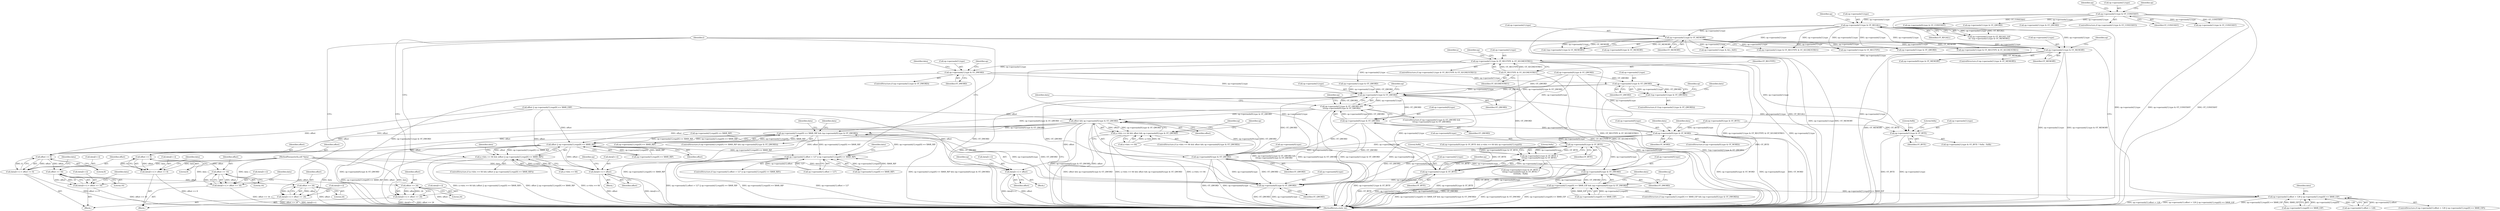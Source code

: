 digraph "0_radare2_f17bfd9f1da05f30f23a4dd05e9d2363e1406948@pointer" {
"1002411" [label="(Call,op->operands[1].type & OT_DWORD)"];
"1002255" [label="(Call,op->operands[1].type & OT_REGTYPE & OT_SEGMENTREG)"];
"1001988" [label="(Call,op->operands[1].type & OT_MEMORY)"];
"1001264" [label="(Call,op->operands[1].type & OT_MEMORY)"];
"1001254" [label="(Call,op->operands[1].type & OT_REGALL)"];
"1000132" [label="(Call,op->operands[1].type & OT_CONSTANT)"];
"1002263" [label="(Call,OT_REGTYPE & OT_SEGMENTREG)"];
"1002430" [label="(Call,op->operands[1].type & OT_QWORD)"];
"1002429" [label="(Call,!(op->operands[1].type & OT_QWORD))"];
"1002448" [label="(Call,op->operands[1].type & OT_QWORD)"];
"1002447" [label="(Call,op->operands[1].type & OT_QWORD &&\n\t\t\t\top->operands[0].type & OT_QWORD)"];
"1002869" [label="(Call,offset && op->operands[0].type & OT_QWORD)"];
"1002863" [label="(Call,a->bits == 64 && offset && op->operands[0].type & OT_QWORD)"];
"1003004" [label="(Call,op->operands[1].regs[0] == X86R_RIP && (op->operands[0].type & OT_QWORD))"];
"1003147" [label="(Call,offset || op->operands[1].regs[0] == X86R_RIP)"];
"1003141" [label="(Call,a->bits == 64 && (offset || op->operands[1].regs[0] == X86R_RIP))"];
"1003161" [label="(Call,data[l++] = offset)"];
"1003168" [label="(Call,op->operands[1].offset > 127 || op->operands[1].regs[0] == X86R_RIP)"];
"1003195" [label="(Call,offset >> 8)"];
"1003190" [label="(Call,data[l++] = offset >> 8)"];
"1003203" [label="(Call,offset >> 16)"];
"1003198" [label="(Call,data[l++] = offset >> 16)"];
"1003211" [label="(Call,offset >> 24)"];
"1003206" [label="(Call,data[l++] = offset >> 24)"];
"1003086" [label="(Call,data[l++] = offset)"];
"1003120" [label="(Call,offset >> 8)"];
"1003115" [label="(Call,data[l++] = offset >> 8)"];
"1003128" [label="(Call,offset >> 16)"];
"1003123" [label="(Call,data[l++] = offset >> 16)"];
"1003136" [label="(Call,offset >> 24)"];
"1003131" [label="(Call,data[l++] = offset >> 24)"];
"1002457" [label="(Call,op->operands[0].type & OT_QWORD)"];
"1002474" [label="(Call,op->operands[0].type & OT_WORD)"];
"1002525" [label="(Call,op->operands[0].type & OT_BYTE)"];
"1002515" [label="(Call,op->operands[1].type & OT_BYTE ||\n\t\t\t\top->operands[0].type & OT_BYTE)"];
"1002871" [label="(Call,op->operands[0].type & OT_QWORD)"];
"1002986" [label="(Call,op->operands[0].type & OT_DWORD)"];
"1002974" [label="(Call,op->operands[1].regs[0] == X86R_EIP && (op->operands[0].type & OT_DWORD))"];
"1003093" [label="(Call,op->operands[1].offset > 128 || op->operands[1].regs[0] == X86R_EIP)"];
"1003016" [label="(Call,op->operands[0].type & OT_QWORD)"];
"1002496" [label="(Call,op->operands[1].type & OT_BYTE)"];
"1002516" [label="(Call,op->operands[1].type & OT_BYTE)"];
"1003036" [label="(Identifier,data)"];
"1002474" [label="(Call,op->operands[0].type & OT_WORD)"];
"1003133" [label="(Identifier,data)"];
"1002447" [label="(Call,op->operands[1].type & OT_QWORD &&\n\t\t\t\top->operands[0].type & OT_QWORD)"];
"1003211" [label="(Call,offset >> 24)"];
"1001528" [label="(Call,op->operands[1].type & OT_REGTYPE & OT_SEGMENTREG)"];
"1002475" [label="(Call,op->operands[0].type)"];
"1003016" [label="(Call,op->operands[0].type & OT_QWORD)"];
"1003161" [label="(Call,data[l++] = offset)"];
"1003166" [label="(Identifier,offset)"];
"1002831" [label="(Call,offset || op->operands[1].regs[0] == X86R_EBP)"];
"1002448" [label="(Call,op->operands[1].type & OT_QWORD)"];
"1002533" [label="(Identifier,OT_BYTE)"];
"1002506" [label="(Literal,0x8b)"];
"1002870" [label="(Identifier,offset)"];
"1003207" [label="(Call,data[l++])"];
"1003087" [label="(Call,data[l++])"];
"1003208" [label="(Identifier,data)"];
"1002410" [label="(ControlStructure,if (op->operands[1].type & OT_DWORD))"];
"1002994" [label="(Identifier,OT_DWORD)"];
"1002534" [label="(Literal,0x8a)"];
"1003005" [label="(Call,op->operands[1].regs[0] == X86R_RIP)"];
"1003093" [label="(Call,op->operands[1].offset > 128 || op->operands[1].regs[0] == X86R_EIP)"];
"1003189" [label="(Block,)"];
"1002535" [label="(Literal,0x8b)"];
"1002505" [label="(Literal,0x8a)"];
"1002373" [label="(Call,op->operands[1].type & OT_QWORD)"];
"1003086" [label="(Call,data[l++] = offset)"];
"1001987" [label="(ControlStructure,if (op->operands[1].type & OT_MEMORY))"];
"1002864" [label="(Call,a->bits == 64)"];
"1000132" [label="(Call,op->operands[1].type & OT_CONSTANT)"];
"1002264" [label="(Identifier,OT_REGTYPE)"];
"1003199" [label="(Call,data[l++])"];
"1003092" [label="(ControlStructure,if (op->operands[1].offset > 128 || op->operands[1].regs[0] == X86R_EIP))"];
"1002511" [label="(Identifier,data)"];
"1002430" [label="(Call,op->operands[1].type & OT_QWORD)"];
"1002871" [label="(Call,op->operands[0].type & OT_QWORD)"];
"1001394" [label="(Call,op->operands[1].type & OT_QWORD)"];
"1003028" [label="(Identifier,data)"];
"1003122" [label="(Literal,8)"];
"1003120" [label="(Call,offset >> 8)"];
"1002465" [label="(Identifier,OT_QWORD)"];
"1002163" [label="(Call,op->operands[0].type & OT_BYTE)"];
"1001268" [label="(Identifier,op)"];
"1003149" [label="(Call,op->operands[1].regs[0] == X86R_RIP)"];
"1003116" [label="(Call,data[l++])"];
"1001275" [label="(Call,op->operands[0].type & OT_CONSTANT)"];
"1003132" [label="(Call,data[l++])"];
"1003216" [label="(MethodReturn,static int)"];
"1003160" [label="(Block,)"];
"1002495" [label="(Call,op->operands[1].type & OT_BYTE ? 0x8a : 0x8b)"];
"1002458" [label="(Call,op->operands[0].type)"];
"1002526" [label="(Call,op->operands[0].type)"];
"1003137" [label="(Identifier,offset)"];
"1003130" [label="(Literal,16)"];
"1002496" [label="(Call,op->operands[1].type & OT_BYTE)"];
"1001265" [label="(Call,op->operands[1].type)"];
"1002429" [label="(Call,!(op->operands[1].type & OT_QWORD))"];
"1002482" [label="(Identifier,OT_WORD)"];
"1002469" [label="(Identifier,data)"];
"1002986" [label="(Call,op->operands[0].type & OT_DWORD)"];
"1002254" [label="(ControlStructure,if (op->operands[1].type & OT_REGTYPE & OT_SEGMENTREG))"];
"1002515" [label="(Call,op->operands[1].type & OT_BYTE ||\n\t\t\t\top->operands[0].type & OT_BYTE)"];
"1003197" [label="(Literal,8)"];
"1002442" [label="(Identifier,data)"];
"1002486" [label="(Identifier,data)"];
"1002438" [label="(Identifier,OT_QWORD)"];
"1002882" [label="(Call,op->operands[1].regs[0] == X86R_RIP)"];
"1001996" [label="(Identifier,OT_MEMORY)"];
"1002457" [label="(Call,op->operands[0].type & OT_QWORD)"];
"1003167" [label="(ControlStructure,if (op->operands[1].offset > 127 || op->operands[1].regs[0] == X86R_RIP))"];
"1002998" [label="(Identifier,data)"];
"1001263" [label="(Call,!(op->operands[1].type & OT_MEMORY))"];
"1002256" [label="(Call,op->operands[1].type)"];
"1001989" [label="(Call,op->operands[1].type)"];
"1002887" [label="(Identifier,op)"];
"1002525" [label="(Call,op->operands[0].type & OT_BYTE)"];
"1003010" [label="(Identifier,op)"];
"1003168" [label="(Call,op->operands[1].offset > 127 || op->operands[1].regs[0] == X86R_RIP)"];
"1000226" [label="(Call,op->operands[1].type & OT_QWORD)"];
"1002003" [label="(Identifier,op)"];
"1000361" [label="(Call,op->operands[1].type & OT_QWORD)"];
"1002975" [label="(Call,op->operands[1].regs[0] == X86R_EIP)"];
"1003128" [label="(Call,offset >> 16)"];
"1002255" [label="(Call,op->operands[1].type & OT_REGTYPE & OT_SEGMENTREG)"];
"1003212" [label="(Identifier,offset)"];
"1002478" [label="(Identifier,op)"];
"1003205" [label="(Literal,16)"];
"1003142" [label="(Call,a->bits == 64)"];
"1001301" [label="(Call,op->operands[1].type & OT_REGTYPE & OT_SEGMENTREG)"];
"1003192" [label="(Identifier,data)"];
"1003198" [label="(Call,data[l++] = offset >> 16)"];
"1003190" [label="(Call,data[l++] = offset >> 8)"];
"1001999" [label="(Call,op->operands[0].type & OT_MEMORY)"];
"1002524" [label="(Identifier,OT_BYTE)"];
"1003114" [label="(Block,)"];
"1003098" [label="(Identifier,op)"];
"1001262" [label="(Identifier,OT_REGALL)"];
"1002862" [label="(ControlStructure,if (a->bits == 64 && offset && op->operands[0].type & OT_QWORD))"];
"1000104" [label="(MethodParameterIn,ut8 *data)"];
"1003131" [label="(Call,data[l++] = offset >> 24)"];
"1002516" [label="(Call,op->operands[1].type & OT_BYTE)"];
"1002265" [label="(Identifier,OT_SEGMENTREG)"];
"1002517" [label="(Call,op->operands[1].type)"];
"1002879" [label="(Identifier,OT_QWORD)"];
"1003162" [label="(Call,data[l++])"];
"1000147" [label="(Identifier,op)"];
"1001253" [label="(Call,op->operands[1].type & OT_REGALL &&\n\t\t\t !(op->operands[1].type & OT_MEMORY))"];
"1001254" [label="(Call,op->operands[1].type & OT_REGALL)"];
"1003121" [label="(Identifier,offset)"];
"1002987" [label="(Call,op->operands[0].type)"];
"1000133" [label="(Call,op->operands[1].type)"];
"1000131" [label="(ControlStructure,if (op->operands[1].type & OT_CONSTANT))"];
"1003103" [label="(Call,op->operands[1].regs[0] == X86R_EIP)"];
"1001264" [label="(Call,op->operands[1].type & OT_MEMORY)"];
"1003203" [label="(Call,offset >> 16)"];
"1002974" [label="(Call,op->operands[1].regs[0] == X86R_EIP && (op->operands[0].type & OT_DWORD))"];
"1003147" [label="(Call,offset || op->operands[1].regs[0] == X86R_RIP)"];
"1003200" [label="(Identifier,data)"];
"1003141" [label="(Call,a->bits == 64 && (offset || op->operands[1].regs[0] == X86R_RIP))"];
"1003117" [label="(Identifier,data)"];
"1003129" [label="(Identifier,offset)"];
"1002423" [label="(Identifier,data)"];
"1001988" [label="(Call,op->operands[1].type & OT_MEMORY)"];
"1002514" [label="(Call,(op->operands[1].type & OT_BYTE ||\n\t\t\t\top->operands[0].type & OT_BYTE) ?\n\t\t\t\t0x8a : 0x8b)"];
"1002162" [label="(Call,op->operands[0].type & OT_BYTE && a->bits == 64 && op->operands[1].regs[0])"];
"1003091" [label="(Identifier,offset)"];
"1002504" [label="(Identifier,OT_BYTE)"];
"1002456" [label="(Identifier,OT_QWORD)"];
"1003178" [label="(Call,op->operands[1].regs[0] == X86R_RIP)"];
"1003004" [label="(Call,op->operands[1].regs[0] == X86R_RIP && (op->operands[0].type & OT_QWORD))"];
"1002263" [label="(Call,OT_REGTYPE & OT_SEGMENTREG)"];
"1002356" [label="(Identifier,a)"];
"1003124" [label="(Call,data[l++])"];
"1002361" [label="(Call,op->operands[0].type & OT_QWORD)"];
"1003003" [label="(ControlStructure,if (op->operands[1].regs[0] == X86R_RIP && (op->operands[0].type & OT_QWORD)))"];
"1002411" [label="(Call,op->operands[1].type & OT_DWORD)"];
"1002980" [label="(Identifier,op)"];
"1003085" [label="(Block,)"];
"1003123" [label="(Call,data[l++] = offset >> 16)"];
"1002473" [label="(ControlStructure,if (op->operands[0].type & OT_WORD))"];
"1002412" [label="(Call,op->operands[1].type)"];
"1003140" [label="(ControlStructure,if (a->bits == 64 && (offset || op->operands[1].regs[0] == X86R_RIP)))"];
"1001255" [label="(Call,op->operands[1].type)"];
"1002428" [label="(ControlStructure,if (!(op->operands[1].type & OT_QWORD)))"];
"1002461" [label="(Identifier,op)"];
"1001676" [label="(Call,op->operands[0].type & OT_MEMORY)"];
"1003215" [label="(Identifier,l)"];
"1003196" [label="(Identifier,offset)"];
"1003125" [label="(Identifier,data)"];
"1003163" [label="(Identifier,data)"];
"1003206" [label="(Call,data[l++] = offset >> 24)"];
"1003138" [label="(Literal,24)"];
"1003213" [label="(Literal,24)"];
"1001272" [label="(Identifier,OT_MEMORY)"];
"1000140" [label="(Identifier,OT_CONSTANT)"];
"1003204" [label="(Identifier,offset)"];
"1002872" [label="(Call,op->operands[0].type)"];
"1002434" [label="(Identifier,op)"];
"1002863" [label="(Call,a->bits == 64 && offset && op->operands[0].type & OT_QWORD)"];
"1002419" [label="(Identifier,OT_DWORD)"];
"1003173" [label="(Identifier,op)"];
"1002497" [label="(Call,op->operands[1].type)"];
"1002273" [label="(Identifier,op)"];
"1002446" [label="(ControlStructure,if (op->operands[1].type & OT_QWORD &&\n\t\t\t\top->operands[0].type & OT_QWORD))"];
"1003115" [label="(Call,data[l++] = offset >> 8)"];
"1002869" [label="(Call,offset && op->operands[0].type & OT_QWORD)"];
"1002452" [label="(Identifier,op)"];
"1003191" [label="(Call,data[l++])"];
"1003024" [label="(Identifier,OT_QWORD)"];
"1002449" [label="(Call,op->operands[1].type)"];
"1003094" [label="(Call,op->operands[1].offset > 128)"];
"1001258" [label="(Identifier,op)"];
"1002973" [label="(ControlStructure,if (op->operands[1].regs[0] == X86R_EIP && (op->operands[0].type & OT_DWORD)))"];
"1003148" [label="(Identifier,offset)"];
"1003169" [label="(Call,op->operands[1].offset > 127)"];
"1003136" [label="(Call,offset >> 24)"];
"1003017" [label="(Call,op->operands[0].type)"];
"1002529" [label="(Identifier,op)"];
"1001349" [label="(Call,op->operands[1].type & ALL_SIZE)"];
"1000239" [label="(Call,op->operands[1].type & OT_CONSTANT)"];
"1002431" [label="(Call,op->operands[1].type)"];
"1001327" [label="(Call,op->operands[1].type & OT_REGTYPE)"];
"1003195" [label="(Call,offset >> 8)"];
"1002411" -> "1002410"  [label="AST: "];
"1002411" -> "1002419"  [label="CFG: "];
"1002412" -> "1002411"  [label="AST: "];
"1002419" -> "1002411"  [label="AST: "];
"1002423" -> "1002411"  [label="CFG: "];
"1002434" -> "1002411"  [label="CFG: "];
"1002411" -> "1003216"  [label="DDG: OT_DWORD"];
"1002411" -> "1003216"  [label="DDG: op->operands[1].type & OT_DWORD"];
"1002255" -> "1002411"  [label="DDG: op->operands[1].type"];
"1002411" -> "1002430"  [label="DDG: op->operands[1].type"];
"1002411" -> "1002448"  [label="DDG: op->operands[1].type"];
"1002411" -> "1002986"  [label="DDG: OT_DWORD"];
"1002255" -> "1002254"  [label="AST: "];
"1002255" -> "1002263"  [label="CFG: "];
"1002256" -> "1002255"  [label="AST: "];
"1002263" -> "1002255"  [label="AST: "];
"1002273" -> "1002255"  [label="CFG: "];
"1002356" -> "1002255"  [label="CFG: "];
"1002255" -> "1003216"  [label="DDG: op->operands[1].type & OT_REGTYPE & OT_SEGMENTREG"];
"1002255" -> "1003216"  [label="DDG: op->operands[1].type"];
"1002255" -> "1003216"  [label="DDG: OT_REGTYPE & OT_SEGMENTREG"];
"1001988" -> "1002255"  [label="DDG: op->operands[1].type"];
"1002263" -> "1002255"  [label="DDG: OT_REGTYPE"];
"1002263" -> "1002255"  [label="DDG: OT_SEGMENTREG"];
"1002255" -> "1002373"  [label="DDG: op->operands[1].type"];
"1002255" -> "1002496"  [label="DDG: op->operands[1].type"];
"1002255" -> "1002516"  [label="DDG: op->operands[1].type"];
"1001988" -> "1001987"  [label="AST: "];
"1001988" -> "1001996"  [label="CFG: "];
"1001989" -> "1001988"  [label="AST: "];
"1001996" -> "1001988"  [label="AST: "];
"1002003" -> "1001988"  [label="CFG: "];
"1003215" -> "1001988"  [label="CFG: "];
"1001988" -> "1003216"  [label="DDG: op->operands[1].type"];
"1001988" -> "1003216"  [label="DDG: op->operands[1].type & OT_MEMORY"];
"1001988" -> "1003216"  [label="DDG: OT_MEMORY"];
"1001264" -> "1001988"  [label="DDG: op->operands[1].type"];
"1001264" -> "1001988"  [label="DDG: OT_MEMORY"];
"1001254" -> "1001988"  [label="DDG: op->operands[1].type"];
"1001988" -> "1001999"  [label="DDG: OT_MEMORY"];
"1001264" -> "1001263"  [label="AST: "];
"1001264" -> "1001272"  [label="CFG: "];
"1001265" -> "1001264"  [label="AST: "];
"1001272" -> "1001264"  [label="AST: "];
"1001263" -> "1001264"  [label="CFG: "];
"1001264" -> "1003216"  [label="DDG: op->operands[1].type"];
"1001264" -> "1003216"  [label="DDG: OT_MEMORY"];
"1001264" -> "1001263"  [label="DDG: op->operands[1].type"];
"1001264" -> "1001263"  [label="DDG: OT_MEMORY"];
"1001254" -> "1001264"  [label="DDG: op->operands[1].type"];
"1001264" -> "1001301"  [label="DDG: op->operands[1].type"];
"1001264" -> "1001327"  [label="DDG: op->operands[1].type"];
"1001264" -> "1001349"  [label="DDG: op->operands[1].type"];
"1001264" -> "1001394"  [label="DDG: op->operands[1].type"];
"1001264" -> "1001528"  [label="DDG: op->operands[1].type"];
"1001264" -> "1001676"  [label="DDG: OT_MEMORY"];
"1001254" -> "1001253"  [label="AST: "];
"1001254" -> "1001262"  [label="CFG: "];
"1001255" -> "1001254"  [label="AST: "];
"1001262" -> "1001254"  [label="AST: "];
"1001268" -> "1001254"  [label="CFG: "];
"1001253" -> "1001254"  [label="CFG: "];
"1001254" -> "1003216"  [label="DDG: OT_REGALL"];
"1001254" -> "1003216"  [label="DDG: op->operands[1].type"];
"1001254" -> "1001253"  [label="DDG: op->operands[1].type"];
"1001254" -> "1001253"  [label="DDG: OT_REGALL"];
"1000132" -> "1001254"  [label="DDG: op->operands[1].type"];
"1001254" -> "1001301"  [label="DDG: op->operands[1].type"];
"1001254" -> "1001327"  [label="DDG: op->operands[1].type"];
"1001254" -> "1001349"  [label="DDG: op->operands[1].type"];
"1001254" -> "1001394"  [label="DDG: op->operands[1].type"];
"1001254" -> "1001528"  [label="DDG: op->operands[1].type"];
"1000132" -> "1000131"  [label="AST: "];
"1000132" -> "1000140"  [label="CFG: "];
"1000133" -> "1000132"  [label="AST: "];
"1000140" -> "1000132"  [label="AST: "];
"1000147" -> "1000132"  [label="CFG: "];
"1001258" -> "1000132"  [label="CFG: "];
"1000132" -> "1003216"  [label="DDG: op->operands[1].type & OT_CONSTANT"];
"1000132" -> "1003216"  [label="DDG: OT_CONSTANT"];
"1000132" -> "1003216"  [label="DDG: op->operands[1].type"];
"1000132" -> "1000226"  [label="DDG: op->operands[1].type"];
"1000132" -> "1000239"  [label="DDG: op->operands[1].type"];
"1000132" -> "1000239"  [label="DDG: OT_CONSTANT"];
"1000132" -> "1000361"  [label="DDG: op->operands[1].type"];
"1000132" -> "1001275"  [label="DDG: OT_CONSTANT"];
"1002263" -> "1002265"  [label="CFG: "];
"1002264" -> "1002263"  [label="AST: "];
"1002265" -> "1002263"  [label="AST: "];
"1002263" -> "1003216"  [label="DDG: OT_REGTYPE"];
"1002263" -> "1003216"  [label="DDG: OT_SEGMENTREG"];
"1002430" -> "1002429"  [label="AST: "];
"1002430" -> "1002438"  [label="CFG: "];
"1002431" -> "1002430"  [label="AST: "];
"1002438" -> "1002430"  [label="AST: "];
"1002429" -> "1002430"  [label="CFG: "];
"1002430" -> "1002429"  [label="DDG: op->operands[1].type"];
"1002430" -> "1002429"  [label="DDG: OT_QWORD"];
"1002361" -> "1002430"  [label="DDG: OT_QWORD"];
"1002430" -> "1002448"  [label="DDG: op->operands[1].type"];
"1002430" -> "1002448"  [label="DDG: OT_QWORD"];
"1002429" -> "1002428"  [label="AST: "];
"1002442" -> "1002429"  [label="CFG: "];
"1002452" -> "1002429"  [label="CFG: "];
"1002429" -> "1003216"  [label="DDG: !(op->operands[1].type & OT_QWORD)"];
"1002448" -> "1002447"  [label="AST: "];
"1002448" -> "1002456"  [label="CFG: "];
"1002449" -> "1002448"  [label="AST: "];
"1002456" -> "1002448"  [label="AST: "];
"1002461" -> "1002448"  [label="CFG: "];
"1002447" -> "1002448"  [label="CFG: "];
"1002448" -> "1003216"  [label="DDG: OT_QWORD"];
"1002448" -> "1002447"  [label="DDG: op->operands[1].type"];
"1002448" -> "1002447"  [label="DDG: OT_QWORD"];
"1002373" -> "1002448"  [label="DDG: op->operands[1].type"];
"1002373" -> "1002448"  [label="DDG: OT_QWORD"];
"1002361" -> "1002448"  [label="DDG: OT_QWORD"];
"1002448" -> "1002457"  [label="DDG: OT_QWORD"];
"1002448" -> "1002496"  [label="DDG: op->operands[1].type"];
"1002448" -> "1002516"  [label="DDG: op->operands[1].type"];
"1002448" -> "1002871"  [label="DDG: OT_QWORD"];
"1002448" -> "1003016"  [label="DDG: OT_QWORD"];
"1002447" -> "1002446"  [label="AST: "];
"1002447" -> "1002457"  [label="CFG: "];
"1002457" -> "1002447"  [label="AST: "];
"1002469" -> "1002447"  [label="CFG: "];
"1002478" -> "1002447"  [label="CFG: "];
"1002447" -> "1003216"  [label="DDG: op->operands[0].type & OT_QWORD"];
"1002447" -> "1003216"  [label="DDG: op->operands[1].type & OT_QWORD"];
"1002447" -> "1003216"  [label="DDG: op->operands[1].type & OT_QWORD &&\n\t\t\t\top->operands[0].type & OT_QWORD"];
"1002457" -> "1002447"  [label="DDG: op->operands[0].type"];
"1002457" -> "1002447"  [label="DDG: OT_QWORD"];
"1002361" -> "1002447"  [label="DDG: op->operands[0].type & OT_QWORD"];
"1002447" -> "1002869"  [label="DDG: op->operands[0].type & OT_QWORD"];
"1002447" -> "1003004"  [label="DDG: op->operands[0].type & OT_QWORD"];
"1002869" -> "1002863"  [label="AST: "];
"1002869" -> "1002870"  [label="CFG: "];
"1002869" -> "1002871"  [label="CFG: "];
"1002870" -> "1002869"  [label="AST: "];
"1002871" -> "1002869"  [label="AST: "];
"1002863" -> "1002869"  [label="CFG: "];
"1002869" -> "1003216"  [label="DDG: op->operands[0].type & OT_QWORD"];
"1002869" -> "1003216"  [label="DDG: offset"];
"1002869" -> "1002863"  [label="DDG: offset"];
"1002869" -> "1002863"  [label="DDG: op->operands[0].type & OT_QWORD"];
"1002831" -> "1002869"  [label="DDG: offset"];
"1002871" -> "1002869"  [label="DDG: op->operands[0].type"];
"1002871" -> "1002869"  [label="DDG: OT_QWORD"];
"1002869" -> "1003004"  [label="DDG: op->operands[0].type & OT_QWORD"];
"1002869" -> "1003086"  [label="DDG: offset"];
"1002869" -> "1003120"  [label="DDG: offset"];
"1002869" -> "1003147"  [label="DDG: offset"];
"1002869" -> "1003161"  [label="DDG: offset"];
"1002869" -> "1003195"  [label="DDG: offset"];
"1002863" -> "1002862"  [label="AST: "];
"1002863" -> "1002864"  [label="CFG: "];
"1002864" -> "1002863"  [label="AST: "];
"1002887" -> "1002863"  [label="CFG: "];
"1002980" -> "1002863"  [label="CFG: "];
"1002863" -> "1003216"  [label="DDG: a->bits == 64"];
"1002863" -> "1003216"  [label="DDG: offset && op->operands[0].type & OT_QWORD"];
"1002863" -> "1003216"  [label="DDG: a->bits == 64 && offset && op->operands[0].type & OT_QWORD"];
"1002864" -> "1002863"  [label="DDG: a->bits"];
"1002864" -> "1002863"  [label="DDG: 64"];
"1003004" -> "1003003"  [label="AST: "];
"1003004" -> "1003005"  [label="CFG: "];
"1003004" -> "1003016"  [label="CFG: "];
"1003005" -> "1003004"  [label="AST: "];
"1003016" -> "1003004"  [label="AST: "];
"1003028" -> "1003004"  [label="CFG: "];
"1003036" -> "1003004"  [label="CFG: "];
"1003004" -> "1003216"  [label="DDG: op->operands[1].regs[0] == X86R_RIP && (op->operands[0].type & OT_QWORD)"];
"1003004" -> "1003216"  [label="DDG: op->operands[0].type & OT_QWORD"];
"1003004" -> "1003216"  [label="DDG: op->operands[1].regs[0] == X86R_RIP"];
"1003005" -> "1003004"  [label="DDG: op->operands[1].regs[0]"];
"1003005" -> "1003004"  [label="DDG: X86R_RIP"];
"1003016" -> "1003004"  [label="DDG: op->operands[0].type"];
"1003016" -> "1003004"  [label="DDG: OT_QWORD"];
"1003004" -> "1003147"  [label="DDG: op->operands[1].regs[0] == X86R_RIP"];
"1003004" -> "1003168"  [label="DDG: op->operands[1].regs[0] == X86R_RIP"];
"1003147" -> "1003141"  [label="AST: "];
"1003147" -> "1003148"  [label="CFG: "];
"1003147" -> "1003149"  [label="CFG: "];
"1003148" -> "1003147"  [label="AST: "];
"1003149" -> "1003147"  [label="AST: "];
"1003141" -> "1003147"  [label="CFG: "];
"1003147" -> "1003216"  [label="DDG: op->operands[1].regs[0] == X86R_RIP"];
"1003147" -> "1003216"  [label="DDG: offset"];
"1003147" -> "1003141"  [label="DDG: offset"];
"1003147" -> "1003141"  [label="DDG: op->operands[1].regs[0] == X86R_RIP"];
"1002831" -> "1003147"  [label="DDG: offset"];
"1003149" -> "1003147"  [label="DDG: op->operands[1].regs[0]"];
"1003149" -> "1003147"  [label="DDG: X86R_RIP"];
"1002882" -> "1003147"  [label="DDG: op->operands[1].regs[0] == X86R_RIP"];
"1003147" -> "1003161"  [label="DDG: offset"];
"1003147" -> "1003168"  [label="DDG: op->operands[1].regs[0] == X86R_RIP"];
"1003147" -> "1003195"  [label="DDG: offset"];
"1003141" -> "1003140"  [label="AST: "];
"1003141" -> "1003142"  [label="CFG: "];
"1003142" -> "1003141"  [label="AST: "];
"1003163" -> "1003141"  [label="CFG: "];
"1003215" -> "1003141"  [label="CFG: "];
"1003141" -> "1003216"  [label="DDG: a->bits == 64 && (offset || op->operands[1].regs[0] == X86R_RIP)"];
"1003141" -> "1003216"  [label="DDG: offset || op->operands[1].regs[0] == X86R_RIP"];
"1003141" -> "1003216"  [label="DDG: a->bits == 64"];
"1003142" -> "1003141"  [label="DDG: a->bits"];
"1003142" -> "1003141"  [label="DDG: 64"];
"1003161" -> "1003160"  [label="AST: "];
"1003161" -> "1003166"  [label="CFG: "];
"1003162" -> "1003161"  [label="AST: "];
"1003166" -> "1003161"  [label="AST: "];
"1003173" -> "1003161"  [label="CFG: "];
"1003161" -> "1003216"  [label="DDG: data[l++]"];
"1003161" -> "1003216"  [label="DDG: offset"];
"1002831" -> "1003161"  [label="DDG: offset"];
"1000104" -> "1003161"  [label="DDG: data"];
"1003168" -> "1003167"  [label="AST: "];
"1003168" -> "1003169"  [label="CFG: "];
"1003168" -> "1003178"  [label="CFG: "];
"1003169" -> "1003168"  [label="AST: "];
"1003178" -> "1003168"  [label="AST: "];
"1003192" -> "1003168"  [label="CFG: "];
"1003215" -> "1003168"  [label="CFG: "];
"1003168" -> "1003216"  [label="DDG: op->operands[1].offset > 127"];
"1003168" -> "1003216"  [label="DDG: op->operands[1].offset > 127 || op->operands[1].regs[0] == X86R_RIP"];
"1003168" -> "1003216"  [label="DDG: op->operands[1].regs[0] == X86R_RIP"];
"1003169" -> "1003168"  [label="DDG: op->operands[1].offset"];
"1003169" -> "1003168"  [label="DDG: 127"];
"1002882" -> "1003168"  [label="DDG: op->operands[1].regs[0] == X86R_RIP"];
"1003178" -> "1003168"  [label="DDG: op->operands[1].regs[0]"];
"1003178" -> "1003168"  [label="DDG: X86R_RIP"];
"1003195" -> "1003190"  [label="AST: "];
"1003195" -> "1003197"  [label="CFG: "];
"1003196" -> "1003195"  [label="AST: "];
"1003197" -> "1003195"  [label="AST: "];
"1003190" -> "1003195"  [label="CFG: "];
"1003195" -> "1003190"  [label="DDG: offset"];
"1003195" -> "1003190"  [label="DDG: 8"];
"1002831" -> "1003195"  [label="DDG: offset"];
"1003195" -> "1003203"  [label="DDG: offset"];
"1003190" -> "1003189"  [label="AST: "];
"1003191" -> "1003190"  [label="AST: "];
"1003200" -> "1003190"  [label="CFG: "];
"1003190" -> "1003216"  [label="DDG: offset >> 8"];
"1000104" -> "1003190"  [label="DDG: data"];
"1003203" -> "1003198"  [label="AST: "];
"1003203" -> "1003205"  [label="CFG: "];
"1003204" -> "1003203"  [label="AST: "];
"1003205" -> "1003203"  [label="AST: "];
"1003198" -> "1003203"  [label="CFG: "];
"1003203" -> "1003198"  [label="DDG: offset"];
"1003203" -> "1003198"  [label="DDG: 16"];
"1003203" -> "1003211"  [label="DDG: offset"];
"1003198" -> "1003189"  [label="AST: "];
"1003199" -> "1003198"  [label="AST: "];
"1003208" -> "1003198"  [label="CFG: "];
"1003198" -> "1003216"  [label="DDG: offset >> 16"];
"1000104" -> "1003198"  [label="DDG: data"];
"1003211" -> "1003206"  [label="AST: "];
"1003211" -> "1003213"  [label="CFG: "];
"1003212" -> "1003211"  [label="AST: "];
"1003213" -> "1003211"  [label="AST: "];
"1003206" -> "1003211"  [label="CFG: "];
"1003211" -> "1003216"  [label="DDG: offset"];
"1003211" -> "1003206"  [label="DDG: offset"];
"1003211" -> "1003206"  [label="DDG: 24"];
"1003206" -> "1003189"  [label="AST: "];
"1003207" -> "1003206"  [label="AST: "];
"1003215" -> "1003206"  [label="CFG: "];
"1003206" -> "1003216"  [label="DDG: data[l++]"];
"1003206" -> "1003216"  [label="DDG: offset >> 24"];
"1000104" -> "1003206"  [label="DDG: data"];
"1003086" -> "1003085"  [label="AST: "];
"1003086" -> "1003091"  [label="CFG: "];
"1003087" -> "1003086"  [label="AST: "];
"1003091" -> "1003086"  [label="AST: "];
"1003098" -> "1003086"  [label="CFG: "];
"1003086" -> "1003216"  [label="DDG: data[l++]"];
"1003086" -> "1003216"  [label="DDG: offset"];
"1002831" -> "1003086"  [label="DDG: offset"];
"1000104" -> "1003086"  [label="DDG: data"];
"1003120" -> "1003115"  [label="AST: "];
"1003120" -> "1003122"  [label="CFG: "];
"1003121" -> "1003120"  [label="AST: "];
"1003122" -> "1003120"  [label="AST: "];
"1003115" -> "1003120"  [label="CFG: "];
"1003120" -> "1003115"  [label="DDG: offset"];
"1003120" -> "1003115"  [label="DDG: 8"];
"1002831" -> "1003120"  [label="DDG: offset"];
"1003120" -> "1003128"  [label="DDG: offset"];
"1003115" -> "1003114"  [label="AST: "];
"1003116" -> "1003115"  [label="AST: "];
"1003125" -> "1003115"  [label="CFG: "];
"1003115" -> "1003216"  [label="DDG: offset >> 8"];
"1000104" -> "1003115"  [label="DDG: data"];
"1003128" -> "1003123"  [label="AST: "];
"1003128" -> "1003130"  [label="CFG: "];
"1003129" -> "1003128"  [label="AST: "];
"1003130" -> "1003128"  [label="AST: "];
"1003123" -> "1003128"  [label="CFG: "];
"1003128" -> "1003123"  [label="DDG: offset"];
"1003128" -> "1003123"  [label="DDG: 16"];
"1003128" -> "1003136"  [label="DDG: offset"];
"1003123" -> "1003114"  [label="AST: "];
"1003124" -> "1003123"  [label="AST: "];
"1003133" -> "1003123"  [label="CFG: "];
"1003123" -> "1003216"  [label="DDG: offset >> 16"];
"1000104" -> "1003123"  [label="DDG: data"];
"1003136" -> "1003131"  [label="AST: "];
"1003136" -> "1003138"  [label="CFG: "];
"1003137" -> "1003136"  [label="AST: "];
"1003138" -> "1003136"  [label="AST: "];
"1003131" -> "1003136"  [label="CFG: "];
"1003136" -> "1003216"  [label="DDG: offset"];
"1003136" -> "1003131"  [label="DDG: offset"];
"1003136" -> "1003131"  [label="DDG: 24"];
"1003131" -> "1003114"  [label="AST: "];
"1003132" -> "1003131"  [label="AST: "];
"1003215" -> "1003131"  [label="CFG: "];
"1003131" -> "1003216"  [label="DDG: offset >> 24"];
"1003131" -> "1003216"  [label="DDG: data[l++]"];
"1000104" -> "1003131"  [label="DDG: data"];
"1002457" -> "1002465"  [label="CFG: "];
"1002458" -> "1002457"  [label="AST: "];
"1002465" -> "1002457"  [label="AST: "];
"1002457" -> "1003216"  [label="DDG: OT_QWORD"];
"1002361" -> "1002457"  [label="DDG: op->operands[0].type"];
"1002457" -> "1002474"  [label="DDG: op->operands[0].type"];
"1002457" -> "1002871"  [label="DDG: OT_QWORD"];
"1002457" -> "1003016"  [label="DDG: OT_QWORD"];
"1002474" -> "1002473"  [label="AST: "];
"1002474" -> "1002482"  [label="CFG: "];
"1002475" -> "1002474"  [label="AST: "];
"1002482" -> "1002474"  [label="AST: "];
"1002486" -> "1002474"  [label="CFG: "];
"1002511" -> "1002474"  [label="CFG: "];
"1002474" -> "1003216"  [label="DDG: op->operands[0].type & OT_WORD"];
"1002474" -> "1003216"  [label="DDG: op->operands[0].type"];
"1002474" -> "1003216"  [label="DDG: OT_WORD"];
"1002361" -> "1002474"  [label="DDG: op->operands[0].type"];
"1002163" -> "1002474"  [label="DDG: op->operands[0].type"];
"1002474" -> "1002525"  [label="DDG: op->operands[0].type"];
"1002474" -> "1002871"  [label="DDG: op->operands[0].type"];
"1002474" -> "1002986"  [label="DDG: op->operands[0].type"];
"1002474" -> "1003016"  [label="DDG: op->operands[0].type"];
"1002525" -> "1002515"  [label="AST: "];
"1002525" -> "1002533"  [label="CFG: "];
"1002526" -> "1002525"  [label="AST: "];
"1002533" -> "1002525"  [label="AST: "];
"1002515" -> "1002525"  [label="CFG: "];
"1002525" -> "1003216"  [label="DDG: OT_BYTE"];
"1002525" -> "1003216"  [label="DDG: op->operands[0].type"];
"1002525" -> "1002515"  [label="DDG: op->operands[0].type"];
"1002525" -> "1002515"  [label="DDG: OT_BYTE"];
"1002516" -> "1002525"  [label="DDG: OT_BYTE"];
"1002525" -> "1002871"  [label="DDG: op->operands[0].type"];
"1002525" -> "1002986"  [label="DDG: op->operands[0].type"];
"1002525" -> "1003016"  [label="DDG: op->operands[0].type"];
"1002515" -> "1002514"  [label="AST: "];
"1002515" -> "1002516"  [label="CFG: "];
"1002516" -> "1002515"  [label="AST: "];
"1002534" -> "1002515"  [label="CFG: "];
"1002535" -> "1002515"  [label="CFG: "];
"1002515" -> "1003216"  [label="DDG: op->operands[1].type & OT_BYTE"];
"1002515" -> "1003216"  [label="DDG: op->operands[0].type & OT_BYTE"];
"1002516" -> "1002515"  [label="DDG: op->operands[1].type"];
"1002516" -> "1002515"  [label="DDG: OT_BYTE"];
"1002162" -> "1002515"  [label="DDG: op->operands[0].type & OT_BYTE"];
"1002871" -> "1002879"  [label="CFG: "];
"1002872" -> "1002871"  [label="AST: "];
"1002879" -> "1002871"  [label="AST: "];
"1002871" -> "1003216"  [label="DDG: op->operands[0].type"];
"1002871" -> "1003216"  [label="DDG: OT_QWORD"];
"1002871" -> "1002986"  [label="DDG: op->operands[0].type"];
"1002871" -> "1003016"  [label="DDG: op->operands[0].type"];
"1002871" -> "1003016"  [label="DDG: OT_QWORD"];
"1002986" -> "1002974"  [label="AST: "];
"1002986" -> "1002994"  [label="CFG: "];
"1002987" -> "1002986"  [label="AST: "];
"1002994" -> "1002986"  [label="AST: "];
"1002974" -> "1002986"  [label="CFG: "];
"1002986" -> "1003216"  [label="DDG: OT_DWORD"];
"1002986" -> "1003216"  [label="DDG: op->operands[0].type"];
"1002986" -> "1002974"  [label="DDG: op->operands[0].type"];
"1002986" -> "1002974"  [label="DDG: OT_DWORD"];
"1002986" -> "1003016"  [label="DDG: op->operands[0].type"];
"1002974" -> "1002973"  [label="AST: "];
"1002974" -> "1002975"  [label="CFG: "];
"1002975" -> "1002974"  [label="AST: "];
"1002998" -> "1002974"  [label="CFG: "];
"1003010" -> "1002974"  [label="CFG: "];
"1002974" -> "1003216"  [label="DDG: op->operands[1].regs[0] == X86R_EIP && (op->operands[0].type & OT_DWORD)"];
"1002974" -> "1003216"  [label="DDG: op->operands[0].type & OT_DWORD"];
"1002974" -> "1003216"  [label="DDG: op->operands[1].regs[0] == X86R_EIP"];
"1002975" -> "1002974"  [label="DDG: op->operands[1].regs[0]"];
"1002975" -> "1002974"  [label="DDG: X86R_EIP"];
"1002974" -> "1003093"  [label="DDG: op->operands[1].regs[0] == X86R_EIP"];
"1003093" -> "1003092"  [label="AST: "];
"1003093" -> "1003094"  [label="CFG: "];
"1003093" -> "1003103"  [label="CFG: "];
"1003094" -> "1003093"  [label="AST: "];
"1003103" -> "1003093"  [label="AST: "];
"1003117" -> "1003093"  [label="CFG: "];
"1003215" -> "1003093"  [label="CFG: "];
"1003093" -> "1003216"  [label="DDG: op->operands[1].offset > 128"];
"1003093" -> "1003216"  [label="DDG: op->operands[1].offset > 128 || op->operands[1].regs[0] == X86R_EIP"];
"1003093" -> "1003216"  [label="DDG: op->operands[1].regs[0] == X86R_EIP"];
"1003094" -> "1003093"  [label="DDG: op->operands[1].offset"];
"1003094" -> "1003093"  [label="DDG: 128"];
"1003103" -> "1003093"  [label="DDG: op->operands[1].regs[0]"];
"1003103" -> "1003093"  [label="DDG: X86R_EIP"];
"1003016" -> "1003024"  [label="CFG: "];
"1003017" -> "1003016"  [label="AST: "];
"1003024" -> "1003016"  [label="AST: "];
"1003016" -> "1003216"  [label="DDG: op->operands[0].type"];
"1003016" -> "1003216"  [label="DDG: OT_QWORD"];
"1002496" -> "1002495"  [label="AST: "];
"1002496" -> "1002504"  [label="CFG: "];
"1002497" -> "1002496"  [label="AST: "];
"1002504" -> "1002496"  [label="AST: "];
"1002505" -> "1002496"  [label="CFG: "];
"1002506" -> "1002496"  [label="CFG: "];
"1002496" -> "1003216"  [label="DDG: op->operands[1].type"];
"1002496" -> "1003216"  [label="DDG: OT_BYTE"];
"1002163" -> "1002496"  [label="DDG: OT_BYTE"];
"1002516" -> "1002524"  [label="CFG: "];
"1002517" -> "1002516"  [label="AST: "];
"1002524" -> "1002516"  [label="AST: "];
"1002529" -> "1002516"  [label="CFG: "];
"1002516" -> "1003216"  [label="DDG: OT_BYTE"];
"1002516" -> "1003216"  [label="DDG: op->operands[1].type"];
"1002163" -> "1002516"  [label="DDG: OT_BYTE"];
}
